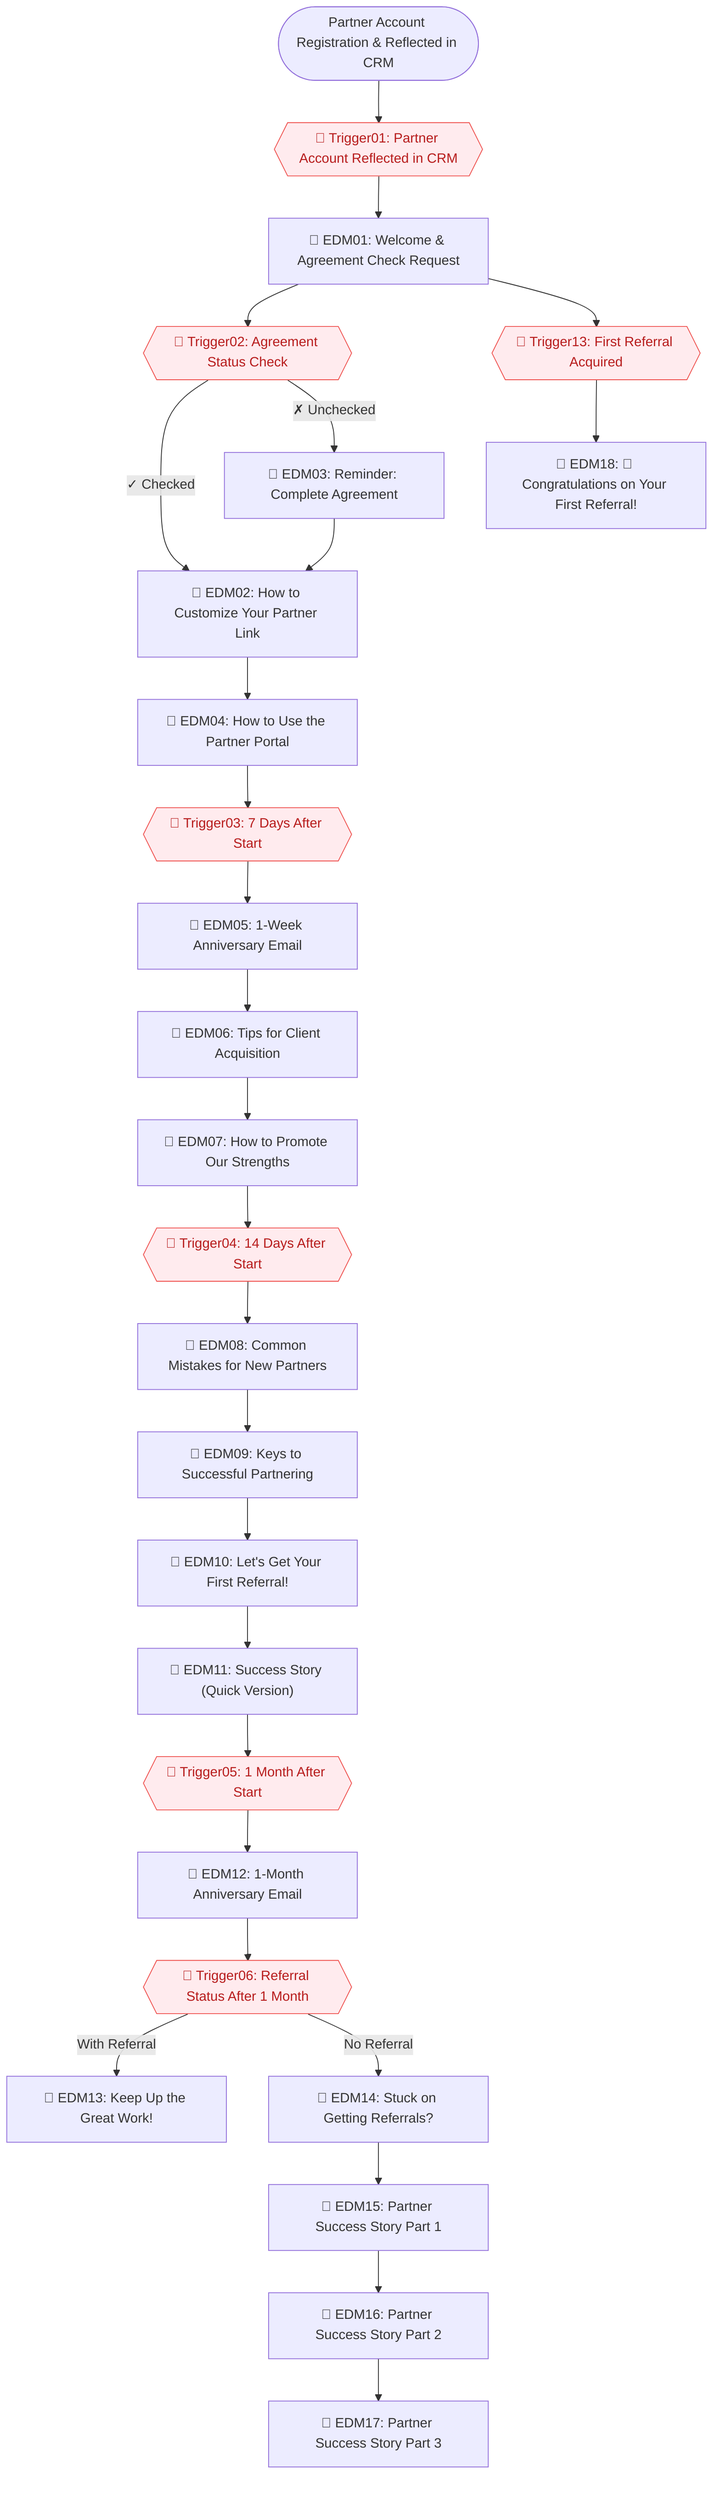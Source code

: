flowchart TD
  %% Start
  Start(["Partner Account Registration & Reflected in CRM"])
  Trigger01{{📌 Trigger01: Partner Account Reflected in CRM}}
  EDM01["📧 EDM01: Welcome & Agreement Check Request"]

  Start --> Trigger01 --> EDM01

  %% Agreement Check Branch
  Trigger02{{📌 Trigger02: Agreement Status Check}}
  Trigger13{{📌 Trigger13: First Referral Acquired}}

  EDM01 --> Trigger02 & Trigger13
  Trigger02 -- ✓ Checked --> EDM02["📧 EDM02: How to Customize Your Partner Link"]
  Trigger02 -- ✗ Unchecked --> EDM03["📧 EDM03: Reminder: Complete Agreement"]
  EDM03 --> EDM02

  %% Portal Guidance
  EDM02 --> EDM04["📧 EDM04: How to Use the Partner Portal"]

  %% Milestone Emails
  EDM04 --> Trigger03{{📌 Trigger03: 7 Days After Start}}
  Trigger03 --> EDM05["📧 EDM05: 1-Week Anniversary Email"]
  EDM05 --> EDM06["📧 EDM06: Tips for Client Acquisition"]
  EDM06 --> EDM07["📧 EDM07: How to Promote Our Strengths"]

  EDM07 --> Trigger04{{📌 Trigger04: 14 Days After Start}}
  Trigger04 --> EDM08["📧 EDM08: Common Mistakes for New Partners"]
  EDM08 --> EDM09["📧 EDM09: Keys to Successful Partnering"]
  EDM09 --> EDM10["📧 EDM10: Let's Get Your First Referral!"]
  EDM10 --> EDM11["📧 EDM11: Success Story (Quick Version)"]

  EDM11 --> Trigger05{{📌 Trigger05: 1 Month After Start}}
  Trigger05 --> EDM12["📧 EDM12: 1-Month Anniversary Email"]

  %% Referral Check After 1 Month
  EDM12 --> Trigger06{{📌 Trigger06: Referral Status After 1 Month}}
  Trigger06 -- With Referral --> EDM13["📧 EDM13: Keep Up the Great Work!"]
  Trigger06 -- No Referral --> EDM14["📧 EDM14: Stuck on Getting Referrals?"]
  EDM14 --> EDM15["📧 EDM15: Partner Success Story Part 1"]
  EDM15 --> EDM16["📧 EDM16: Partner Success Story Part 2"]
  EDM16 --> EDM17["📧 EDM17: Partner Success Story Part 3"]

  %% First Referral Congratulation
  Trigger13 --> EDM18["📧 EDM18: 🎉 Congratulations on Your First Referral!"]

  %% Styles
  style Trigger01 fill:#ffebee,stroke:#ef5350,color:#b71c1c
  style Trigger02 fill:#ffebee,stroke:#ef5350,color:#b71c1c
  style Trigger03 fill:#ffebee,stroke:#ef5350,color:#b71c1c
  style Trigger04 fill:#ffebee,stroke:#ef5350,color:#b71c1c
  style Trigger05 fill:#ffebee,stroke:#ef5350,color:#b71c1c
  style Trigger06 fill:#ffebee,stroke:#ef5350,color:#b71c1c
  style Trigger13 fill:#ffebee,stroke:#ef5350,color:#b71c1c